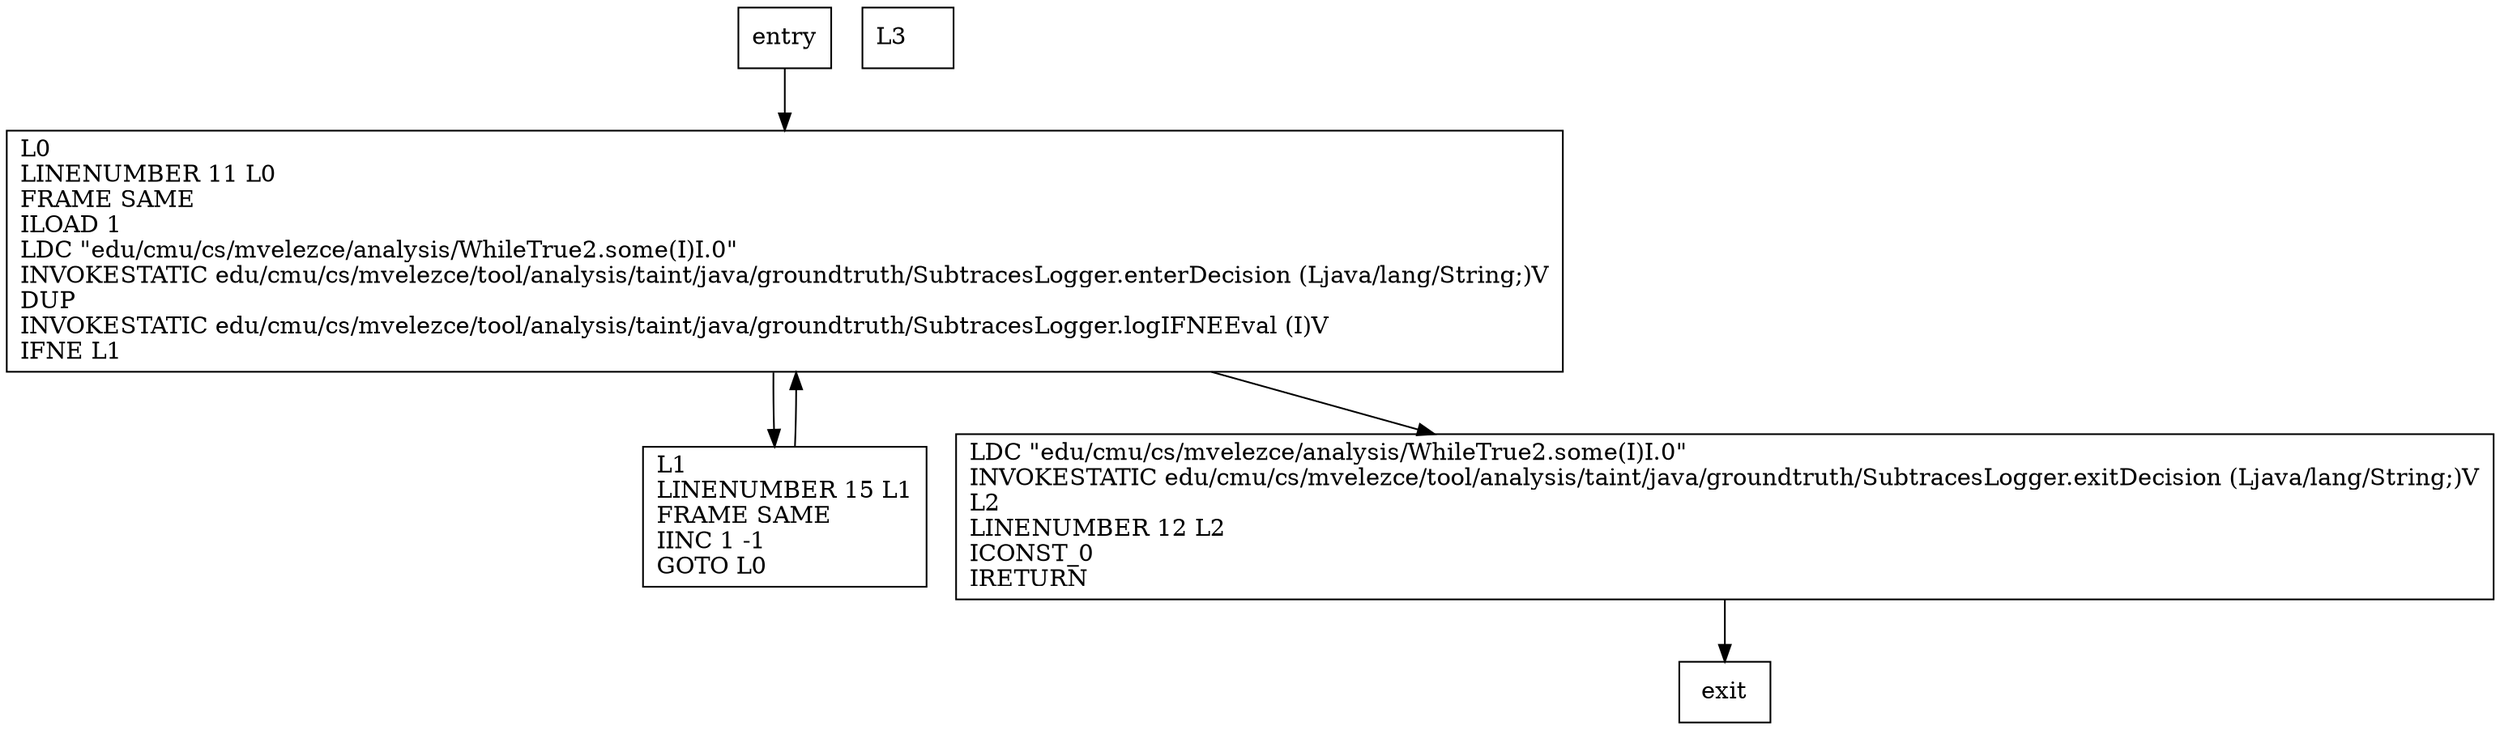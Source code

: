 digraph some {
node [shape=record];
1984060610 [label="L0\lLINENUMBER 11 L0\lFRAME SAME\lILOAD 1\lLDC \"edu/cmu/cs/mvelezce/analysis/WhileTrue2.some(I)I.0\"\lINVOKESTATIC edu/cmu/cs/mvelezce/tool/analysis/taint/java/groundtruth/SubtracesLogger.enterDecision (Ljava/lang/String;)V\lDUP\lINVOKESTATIC edu/cmu/cs/mvelezce/tool/analysis/taint/java/groundtruth/SubtracesLogger.logIFNEEval (I)V\lIFNE L1\l"];
463975028 [label="L1\lLINENUMBER 15 L1\lFRAME SAME\lIINC 1 -1\lGOTO L0\l"];
310751736 [label="LDC \"edu/cmu/cs/mvelezce/analysis/WhileTrue2.some(I)I.0\"\lINVOKESTATIC edu/cmu/cs/mvelezce/tool/analysis/taint/java/groundtruth/SubtracesLogger.exitDecision (Ljava/lang/String;)V\lL2\lLINENUMBER 12 L2\lICONST_0\lIRETURN\l"];
1174972529 [label="L3\l"];
entry;
exit;
entry -> 1984060610;
1984060610 -> 463975028;
1984060610 -> 310751736;
463975028 -> 1984060610;
310751736 -> exit;
}
